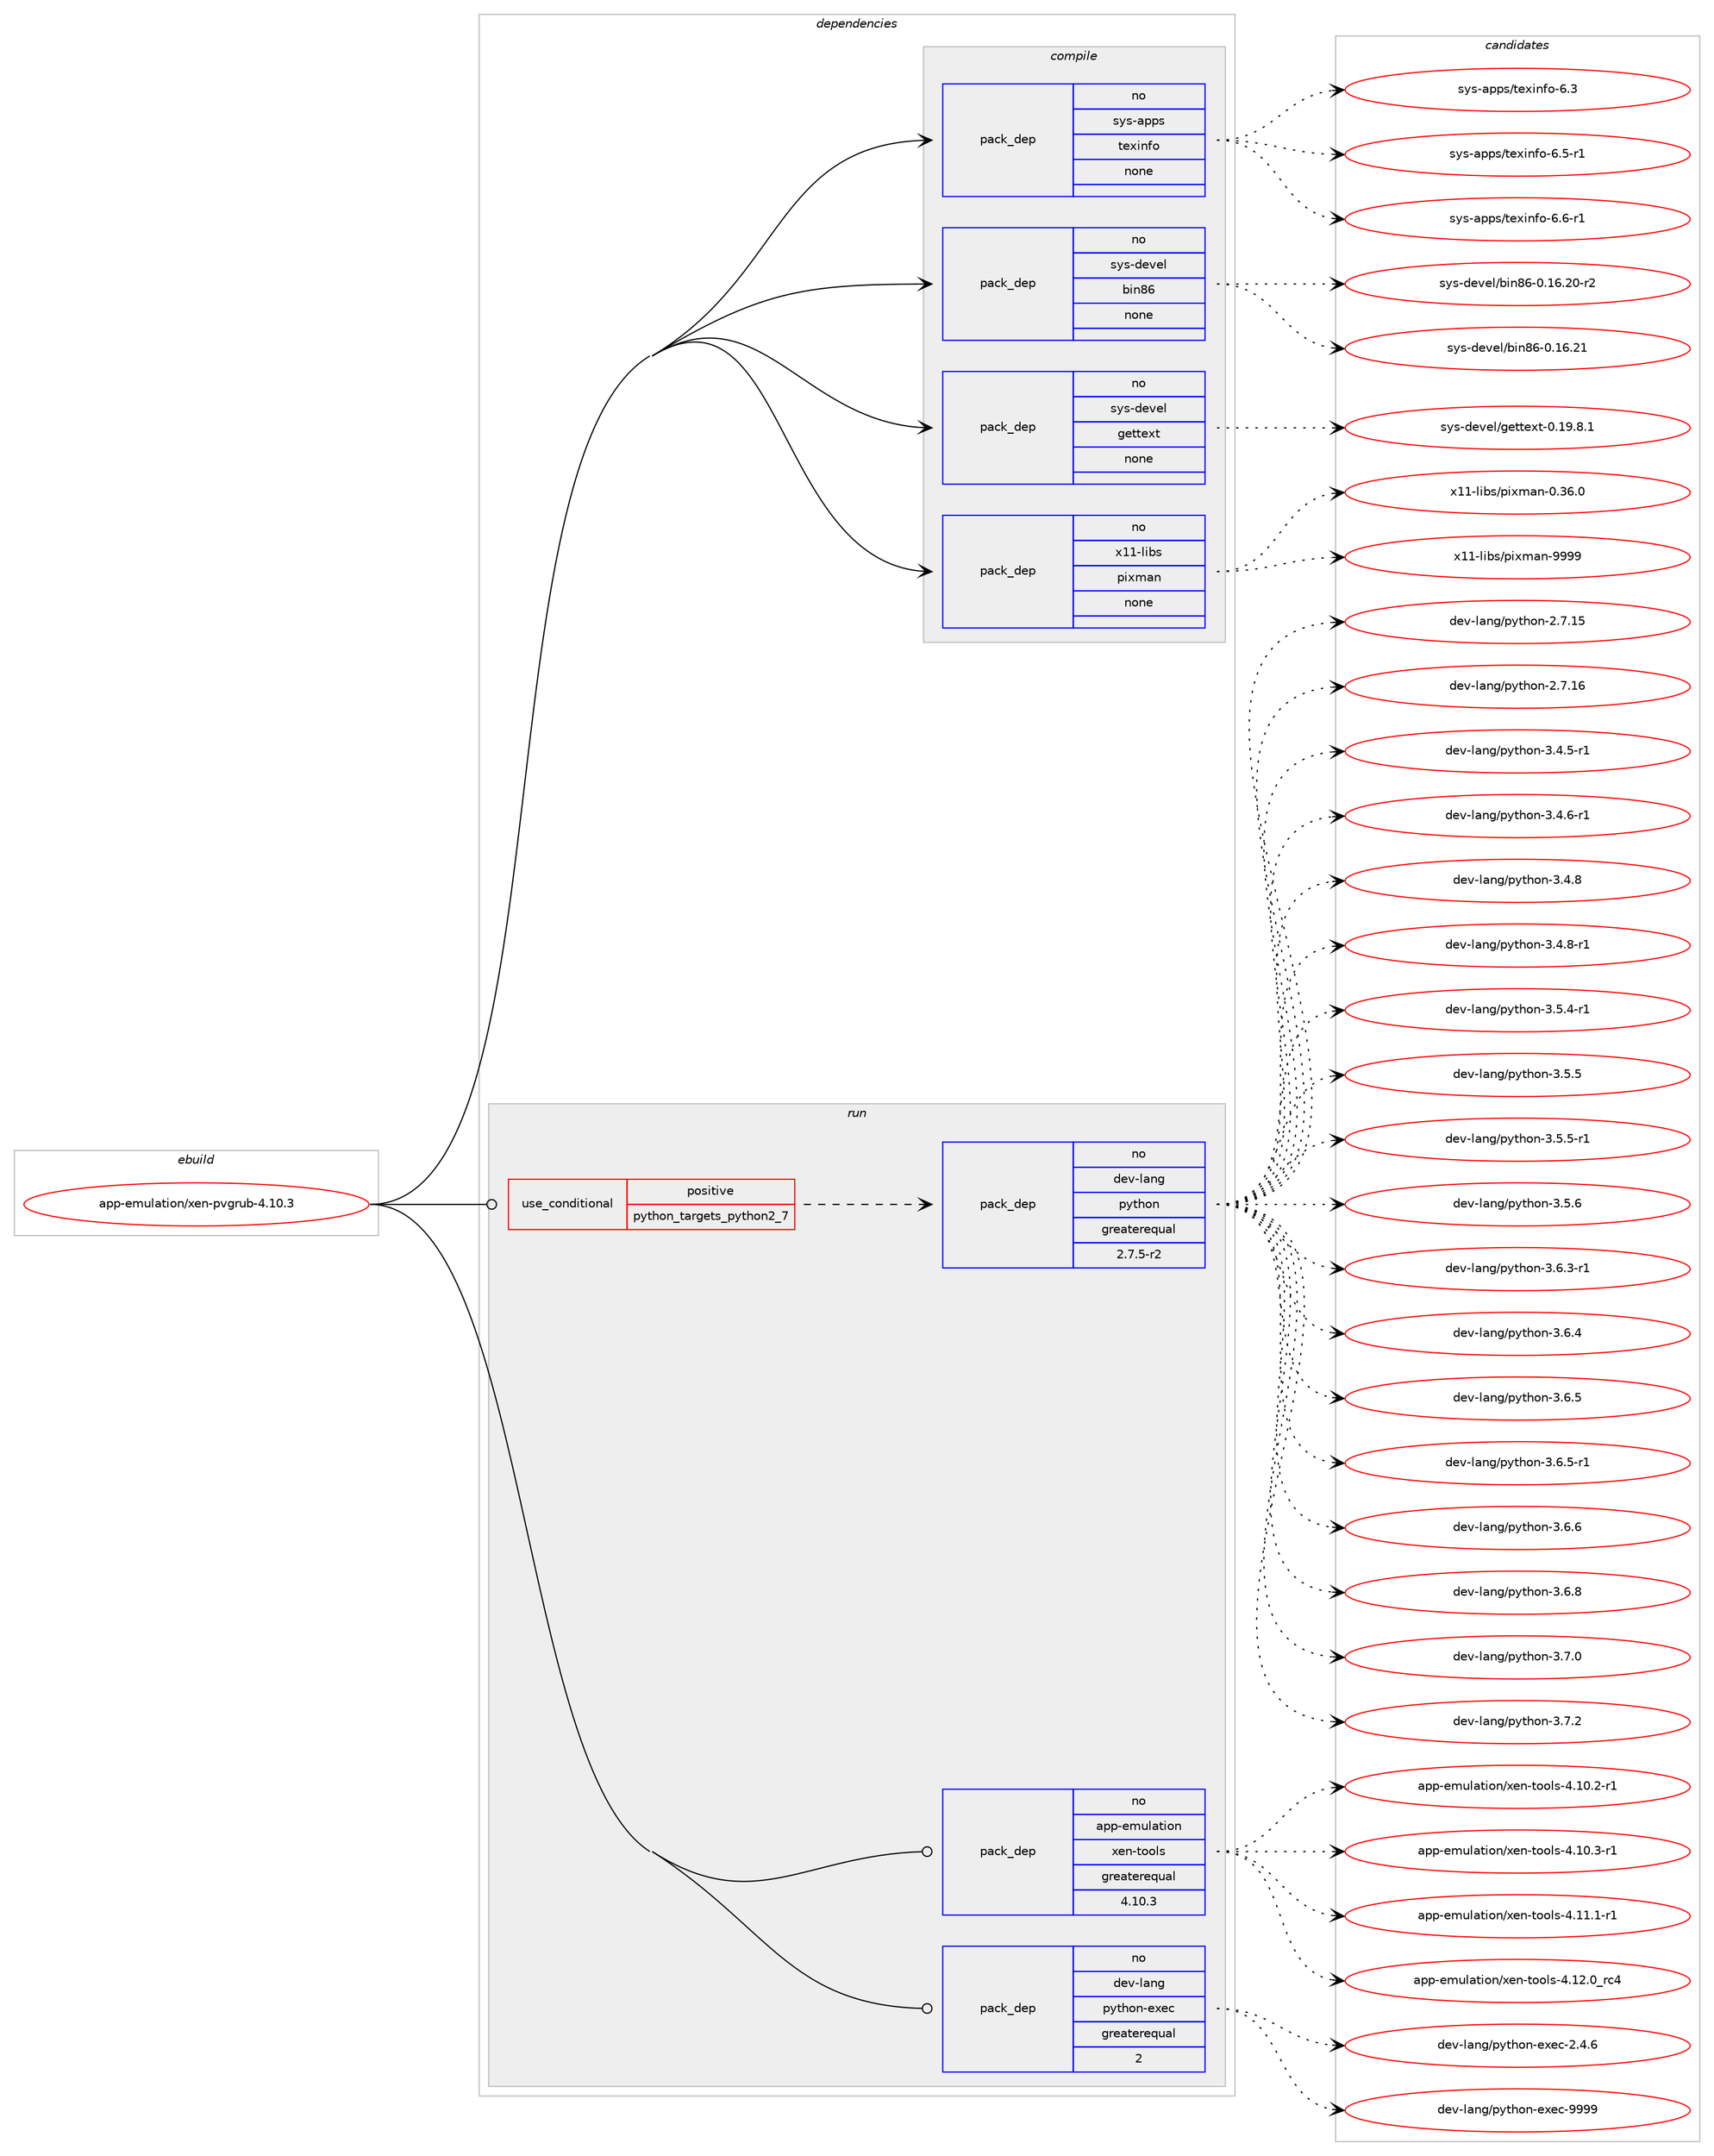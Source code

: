 digraph prolog {

# *************
# Graph options
# *************

newrank=true;
concentrate=true;
compound=true;
graph [rankdir=LR,fontname=Helvetica,fontsize=10,ranksep=1.5];#, ranksep=2.5, nodesep=0.2];
edge  [arrowhead=vee];
node  [fontname=Helvetica,fontsize=10];

# **********
# The ebuild
# **********

subgraph cluster_leftcol {
color=gray;
rank=same;
label=<<i>ebuild</i>>;
id [label="app-emulation/xen-pvgrub-4.10.3", color=red, width=4, href="../app-emulation/xen-pvgrub-4.10.3.svg"];
}

# ****************
# The dependencies
# ****************

subgraph cluster_midcol {
color=gray;
label=<<i>dependencies</i>>;
subgraph cluster_compile {
fillcolor="#eeeeee";
style=filled;
label=<<i>compile</i>>;
subgraph pack920963 {
dependency1293269 [label=<<TABLE BORDER="0" CELLBORDER="1" CELLSPACING="0" CELLPADDING="4" WIDTH="220"><TR><TD ROWSPAN="6" CELLPADDING="30">pack_dep</TD></TR><TR><TD WIDTH="110">no</TD></TR><TR><TD>sys-apps</TD></TR><TR><TD>texinfo</TD></TR><TR><TD>none</TD></TR><TR><TD></TD></TR></TABLE>>, shape=none, color=blue];
}
id:e -> dependency1293269:w [weight=20,style="solid",arrowhead="vee"];
subgraph pack920964 {
dependency1293270 [label=<<TABLE BORDER="0" CELLBORDER="1" CELLSPACING="0" CELLPADDING="4" WIDTH="220"><TR><TD ROWSPAN="6" CELLPADDING="30">pack_dep</TD></TR><TR><TD WIDTH="110">no</TD></TR><TR><TD>sys-devel</TD></TR><TR><TD>bin86</TD></TR><TR><TD>none</TD></TR><TR><TD></TD></TR></TABLE>>, shape=none, color=blue];
}
id:e -> dependency1293270:w [weight=20,style="solid",arrowhead="vee"];
subgraph pack920965 {
dependency1293271 [label=<<TABLE BORDER="0" CELLBORDER="1" CELLSPACING="0" CELLPADDING="4" WIDTH="220"><TR><TD ROWSPAN="6" CELLPADDING="30">pack_dep</TD></TR><TR><TD WIDTH="110">no</TD></TR><TR><TD>sys-devel</TD></TR><TR><TD>gettext</TD></TR><TR><TD>none</TD></TR><TR><TD></TD></TR></TABLE>>, shape=none, color=blue];
}
id:e -> dependency1293271:w [weight=20,style="solid",arrowhead="vee"];
subgraph pack920966 {
dependency1293272 [label=<<TABLE BORDER="0" CELLBORDER="1" CELLSPACING="0" CELLPADDING="4" WIDTH="220"><TR><TD ROWSPAN="6" CELLPADDING="30">pack_dep</TD></TR><TR><TD WIDTH="110">no</TD></TR><TR><TD>x11-libs</TD></TR><TR><TD>pixman</TD></TR><TR><TD>none</TD></TR><TR><TD></TD></TR></TABLE>>, shape=none, color=blue];
}
id:e -> dependency1293272:w [weight=20,style="solid",arrowhead="vee"];
}
subgraph cluster_compileandrun {
fillcolor="#eeeeee";
style=filled;
label=<<i>compile and run</i>>;
}
subgraph cluster_run {
fillcolor="#eeeeee";
style=filled;
label=<<i>run</i>>;
subgraph cond352228 {
dependency1293273 [label=<<TABLE BORDER="0" CELLBORDER="1" CELLSPACING="0" CELLPADDING="4"><TR><TD ROWSPAN="3" CELLPADDING="10">use_conditional</TD></TR><TR><TD>positive</TD></TR><TR><TD>python_targets_python2_7</TD></TR></TABLE>>, shape=none, color=red];
subgraph pack920967 {
dependency1293274 [label=<<TABLE BORDER="0" CELLBORDER="1" CELLSPACING="0" CELLPADDING="4" WIDTH="220"><TR><TD ROWSPAN="6" CELLPADDING="30">pack_dep</TD></TR><TR><TD WIDTH="110">no</TD></TR><TR><TD>dev-lang</TD></TR><TR><TD>python</TD></TR><TR><TD>greaterequal</TD></TR><TR><TD>2.7.5-r2</TD></TR></TABLE>>, shape=none, color=blue];
}
dependency1293273:e -> dependency1293274:w [weight=20,style="dashed",arrowhead="vee"];
}
id:e -> dependency1293273:w [weight=20,style="solid",arrowhead="odot"];
subgraph pack920968 {
dependency1293275 [label=<<TABLE BORDER="0" CELLBORDER="1" CELLSPACING="0" CELLPADDING="4" WIDTH="220"><TR><TD ROWSPAN="6" CELLPADDING="30">pack_dep</TD></TR><TR><TD WIDTH="110">no</TD></TR><TR><TD>app-emulation</TD></TR><TR><TD>xen-tools</TD></TR><TR><TD>greaterequal</TD></TR><TR><TD>4.10.3</TD></TR></TABLE>>, shape=none, color=blue];
}
id:e -> dependency1293275:w [weight=20,style="solid",arrowhead="odot"];
subgraph pack920969 {
dependency1293276 [label=<<TABLE BORDER="0" CELLBORDER="1" CELLSPACING="0" CELLPADDING="4" WIDTH="220"><TR><TD ROWSPAN="6" CELLPADDING="30">pack_dep</TD></TR><TR><TD WIDTH="110">no</TD></TR><TR><TD>dev-lang</TD></TR><TR><TD>python-exec</TD></TR><TR><TD>greaterequal</TD></TR><TR><TD>2</TD></TR></TABLE>>, shape=none, color=blue];
}
id:e -> dependency1293276:w [weight=20,style="solid",arrowhead="odot"];
}
}

# **************
# The candidates
# **************

subgraph cluster_choices {
rank=same;
color=gray;
label=<<i>candidates</i>>;

subgraph choice920963 {
color=black;
nodesep=1;
choice11512111545971121121154711610112010511010211145544651 [label="sys-apps/texinfo-6.3", color=red, width=4,href="../sys-apps/texinfo-6.3.svg"];
choice115121115459711211211547116101120105110102111455446534511449 [label="sys-apps/texinfo-6.5-r1", color=red, width=4,href="../sys-apps/texinfo-6.5-r1.svg"];
choice115121115459711211211547116101120105110102111455446544511449 [label="sys-apps/texinfo-6.6-r1", color=red, width=4,href="../sys-apps/texinfo-6.6-r1.svg"];
dependency1293269:e -> choice11512111545971121121154711610112010511010211145544651:w [style=dotted,weight="100"];
dependency1293269:e -> choice115121115459711211211547116101120105110102111455446534511449:w [style=dotted,weight="100"];
dependency1293269:e -> choice115121115459711211211547116101120105110102111455446544511449:w [style=dotted,weight="100"];
}
subgraph choice920964 {
color=black;
nodesep=1;
choice115121115451001011181011084798105110565445484649544650484511450 [label="sys-devel/bin86-0.16.20-r2", color=red, width=4,href="../sys-devel/bin86-0.16.20-r2.svg"];
choice11512111545100101118101108479810511056544548464954465049 [label="sys-devel/bin86-0.16.21", color=red, width=4,href="../sys-devel/bin86-0.16.21.svg"];
dependency1293270:e -> choice115121115451001011181011084798105110565445484649544650484511450:w [style=dotted,weight="100"];
dependency1293270:e -> choice11512111545100101118101108479810511056544548464954465049:w [style=dotted,weight="100"];
}
subgraph choice920965 {
color=black;
nodesep=1;
choice1151211154510010111810110847103101116116101120116454846495746564649 [label="sys-devel/gettext-0.19.8.1", color=red, width=4,href="../sys-devel/gettext-0.19.8.1.svg"];
dependency1293271:e -> choice1151211154510010111810110847103101116116101120116454846495746564649:w [style=dotted,weight="100"];
}
subgraph choice920966 {
color=black;
nodesep=1;
choice12049494510810598115471121051201099711045484651544648 [label="x11-libs/pixman-0.36.0", color=red, width=4,href="../x11-libs/pixman-0.36.0.svg"];
choice1204949451081059811547112105120109971104557575757 [label="x11-libs/pixman-9999", color=red, width=4,href="../x11-libs/pixman-9999.svg"];
dependency1293272:e -> choice12049494510810598115471121051201099711045484651544648:w [style=dotted,weight="100"];
dependency1293272:e -> choice1204949451081059811547112105120109971104557575757:w [style=dotted,weight="100"];
}
subgraph choice920967 {
color=black;
nodesep=1;
choice10010111845108971101034711212111610411111045504655464953 [label="dev-lang/python-2.7.15", color=red, width=4,href="../dev-lang/python-2.7.15.svg"];
choice10010111845108971101034711212111610411111045504655464954 [label="dev-lang/python-2.7.16", color=red, width=4,href="../dev-lang/python-2.7.16.svg"];
choice1001011184510897110103471121211161041111104551465246534511449 [label="dev-lang/python-3.4.5-r1", color=red, width=4,href="../dev-lang/python-3.4.5-r1.svg"];
choice1001011184510897110103471121211161041111104551465246544511449 [label="dev-lang/python-3.4.6-r1", color=red, width=4,href="../dev-lang/python-3.4.6-r1.svg"];
choice100101118451089711010347112121116104111110455146524656 [label="dev-lang/python-3.4.8", color=red, width=4,href="../dev-lang/python-3.4.8.svg"];
choice1001011184510897110103471121211161041111104551465246564511449 [label="dev-lang/python-3.4.8-r1", color=red, width=4,href="../dev-lang/python-3.4.8-r1.svg"];
choice1001011184510897110103471121211161041111104551465346524511449 [label="dev-lang/python-3.5.4-r1", color=red, width=4,href="../dev-lang/python-3.5.4-r1.svg"];
choice100101118451089711010347112121116104111110455146534653 [label="dev-lang/python-3.5.5", color=red, width=4,href="../dev-lang/python-3.5.5.svg"];
choice1001011184510897110103471121211161041111104551465346534511449 [label="dev-lang/python-3.5.5-r1", color=red, width=4,href="../dev-lang/python-3.5.5-r1.svg"];
choice100101118451089711010347112121116104111110455146534654 [label="dev-lang/python-3.5.6", color=red, width=4,href="../dev-lang/python-3.5.6.svg"];
choice1001011184510897110103471121211161041111104551465446514511449 [label="dev-lang/python-3.6.3-r1", color=red, width=4,href="../dev-lang/python-3.6.3-r1.svg"];
choice100101118451089711010347112121116104111110455146544652 [label="dev-lang/python-3.6.4", color=red, width=4,href="../dev-lang/python-3.6.4.svg"];
choice100101118451089711010347112121116104111110455146544653 [label="dev-lang/python-3.6.5", color=red, width=4,href="../dev-lang/python-3.6.5.svg"];
choice1001011184510897110103471121211161041111104551465446534511449 [label="dev-lang/python-3.6.5-r1", color=red, width=4,href="../dev-lang/python-3.6.5-r1.svg"];
choice100101118451089711010347112121116104111110455146544654 [label="dev-lang/python-3.6.6", color=red, width=4,href="../dev-lang/python-3.6.6.svg"];
choice100101118451089711010347112121116104111110455146544656 [label="dev-lang/python-3.6.8", color=red, width=4,href="../dev-lang/python-3.6.8.svg"];
choice100101118451089711010347112121116104111110455146554648 [label="dev-lang/python-3.7.0", color=red, width=4,href="../dev-lang/python-3.7.0.svg"];
choice100101118451089711010347112121116104111110455146554650 [label="dev-lang/python-3.7.2", color=red, width=4,href="../dev-lang/python-3.7.2.svg"];
dependency1293274:e -> choice10010111845108971101034711212111610411111045504655464953:w [style=dotted,weight="100"];
dependency1293274:e -> choice10010111845108971101034711212111610411111045504655464954:w [style=dotted,weight="100"];
dependency1293274:e -> choice1001011184510897110103471121211161041111104551465246534511449:w [style=dotted,weight="100"];
dependency1293274:e -> choice1001011184510897110103471121211161041111104551465246544511449:w [style=dotted,weight="100"];
dependency1293274:e -> choice100101118451089711010347112121116104111110455146524656:w [style=dotted,weight="100"];
dependency1293274:e -> choice1001011184510897110103471121211161041111104551465246564511449:w [style=dotted,weight="100"];
dependency1293274:e -> choice1001011184510897110103471121211161041111104551465346524511449:w [style=dotted,weight="100"];
dependency1293274:e -> choice100101118451089711010347112121116104111110455146534653:w [style=dotted,weight="100"];
dependency1293274:e -> choice1001011184510897110103471121211161041111104551465346534511449:w [style=dotted,weight="100"];
dependency1293274:e -> choice100101118451089711010347112121116104111110455146534654:w [style=dotted,weight="100"];
dependency1293274:e -> choice1001011184510897110103471121211161041111104551465446514511449:w [style=dotted,weight="100"];
dependency1293274:e -> choice100101118451089711010347112121116104111110455146544652:w [style=dotted,weight="100"];
dependency1293274:e -> choice100101118451089711010347112121116104111110455146544653:w [style=dotted,weight="100"];
dependency1293274:e -> choice1001011184510897110103471121211161041111104551465446534511449:w [style=dotted,weight="100"];
dependency1293274:e -> choice100101118451089711010347112121116104111110455146544654:w [style=dotted,weight="100"];
dependency1293274:e -> choice100101118451089711010347112121116104111110455146544656:w [style=dotted,weight="100"];
dependency1293274:e -> choice100101118451089711010347112121116104111110455146554648:w [style=dotted,weight="100"];
dependency1293274:e -> choice100101118451089711010347112121116104111110455146554650:w [style=dotted,weight="100"];
}
subgraph choice920968 {
color=black;
nodesep=1;
choice9711211245101109117108971161051111104712010111045116111111108115455246494846504511449 [label="app-emulation/xen-tools-4.10.2-r1", color=red, width=4,href="../app-emulation/xen-tools-4.10.2-r1.svg"];
choice9711211245101109117108971161051111104712010111045116111111108115455246494846514511449 [label="app-emulation/xen-tools-4.10.3-r1", color=red, width=4,href="../app-emulation/xen-tools-4.10.3-r1.svg"];
choice9711211245101109117108971161051111104712010111045116111111108115455246494946494511449 [label="app-emulation/xen-tools-4.11.1-r1", color=red, width=4,href="../app-emulation/xen-tools-4.11.1-r1.svg"];
choice971121124510110911710897116105111110471201011104511611111110811545524649504648951149952 [label="app-emulation/xen-tools-4.12.0_rc4", color=red, width=4,href="../app-emulation/xen-tools-4.12.0_rc4.svg"];
dependency1293275:e -> choice9711211245101109117108971161051111104712010111045116111111108115455246494846504511449:w [style=dotted,weight="100"];
dependency1293275:e -> choice9711211245101109117108971161051111104712010111045116111111108115455246494846514511449:w [style=dotted,weight="100"];
dependency1293275:e -> choice9711211245101109117108971161051111104712010111045116111111108115455246494946494511449:w [style=dotted,weight="100"];
dependency1293275:e -> choice971121124510110911710897116105111110471201011104511611111110811545524649504648951149952:w [style=dotted,weight="100"];
}
subgraph choice920969 {
color=black;
nodesep=1;
choice1001011184510897110103471121211161041111104510112010199455046524654 [label="dev-lang/python-exec-2.4.6", color=red, width=4,href="../dev-lang/python-exec-2.4.6.svg"];
choice10010111845108971101034711212111610411111045101120101994557575757 [label="dev-lang/python-exec-9999", color=red, width=4,href="../dev-lang/python-exec-9999.svg"];
dependency1293276:e -> choice1001011184510897110103471121211161041111104510112010199455046524654:w [style=dotted,weight="100"];
dependency1293276:e -> choice10010111845108971101034711212111610411111045101120101994557575757:w [style=dotted,weight="100"];
}
}

}
